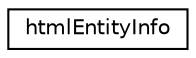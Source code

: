 digraph "类继承关系图"
{
 // INTERACTIVE_SVG=YES
 // LATEX_PDF_SIZE
  edge [fontname="Helvetica",fontsize="10",labelfontname="Helvetica",labelfontsize="10"];
  node [fontname="Helvetica",fontsize="10",shape=record];
  rankdir="LR";
  Node0 [label="htmlEntityInfo",height=0.2,width=0.4,color="black", fillcolor="white", style="filled",URL="$d2/d34/structhtml_entity_info.html",tooltip="Structure defining all HTML4 entities, doxygen extensions and doxygen commands representing special s..."];
}
